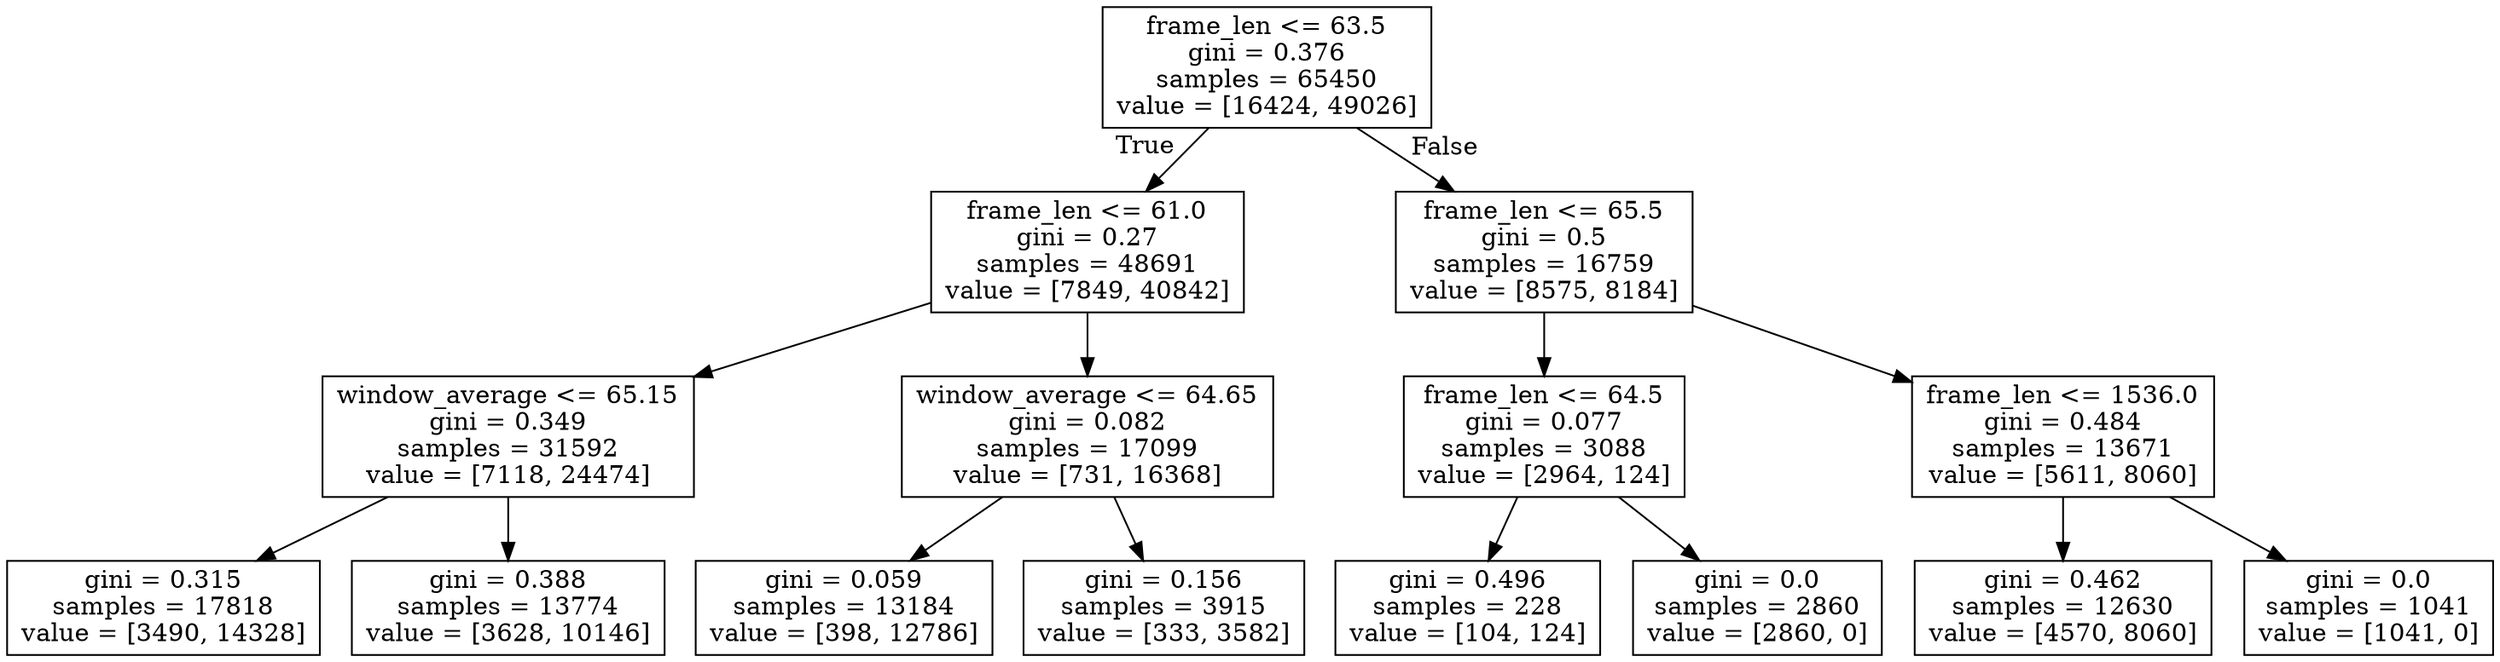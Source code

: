 digraph Tree {
node [shape=box] ;
0 [label="frame_len <= 63.5\ngini = 0.376\nsamples = 65450\nvalue = [16424, 49026]"] ;
1 [label="frame_len <= 61.0\ngini = 0.27\nsamples = 48691\nvalue = [7849, 40842]"] ;
0 -> 1 [labeldistance=2.5, labelangle=45, headlabel="True"] ;
2 [label="window_average <= 65.15\ngini = 0.349\nsamples = 31592\nvalue = [7118, 24474]"] ;
1 -> 2 ;
3 [label="gini = 0.315\nsamples = 17818\nvalue = [3490, 14328]"] ;
2 -> 3 ;
4 [label="gini = 0.388\nsamples = 13774\nvalue = [3628, 10146]"] ;
2 -> 4 ;
5 [label="window_average <= 64.65\ngini = 0.082\nsamples = 17099\nvalue = [731, 16368]"] ;
1 -> 5 ;
6 [label="gini = 0.059\nsamples = 13184\nvalue = [398, 12786]"] ;
5 -> 6 ;
7 [label="gini = 0.156\nsamples = 3915\nvalue = [333, 3582]"] ;
5 -> 7 ;
8 [label="frame_len <= 65.5\ngini = 0.5\nsamples = 16759\nvalue = [8575, 8184]"] ;
0 -> 8 [labeldistance=2.5, labelangle=-45, headlabel="False"] ;
9 [label="frame_len <= 64.5\ngini = 0.077\nsamples = 3088\nvalue = [2964, 124]"] ;
8 -> 9 ;
10 [label="gini = 0.496\nsamples = 228\nvalue = [104, 124]"] ;
9 -> 10 ;
11 [label="gini = 0.0\nsamples = 2860\nvalue = [2860, 0]"] ;
9 -> 11 ;
12 [label="frame_len <= 1536.0\ngini = 0.484\nsamples = 13671\nvalue = [5611, 8060]"] ;
8 -> 12 ;
13 [label="gini = 0.462\nsamples = 12630\nvalue = [4570, 8060]"] ;
12 -> 13 ;
14 [label="gini = 0.0\nsamples = 1041\nvalue = [1041, 0]"] ;
12 -> 14 ;
}